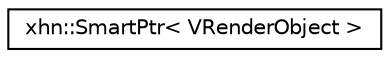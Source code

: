 digraph "Graphical Class Hierarchy"
{
  edge [fontname="Helvetica",fontsize="10",labelfontname="Helvetica",labelfontsize="10"];
  node [fontname="Helvetica",fontsize="10",shape=record];
  rankdir="LR";
  Node1 [label="xhn::SmartPtr\< VRenderObject \>",height=0.2,width=0.4,color="black", fillcolor="white", style="filled",URL="$classxhn_1_1_smart_ptr.html"];
}
